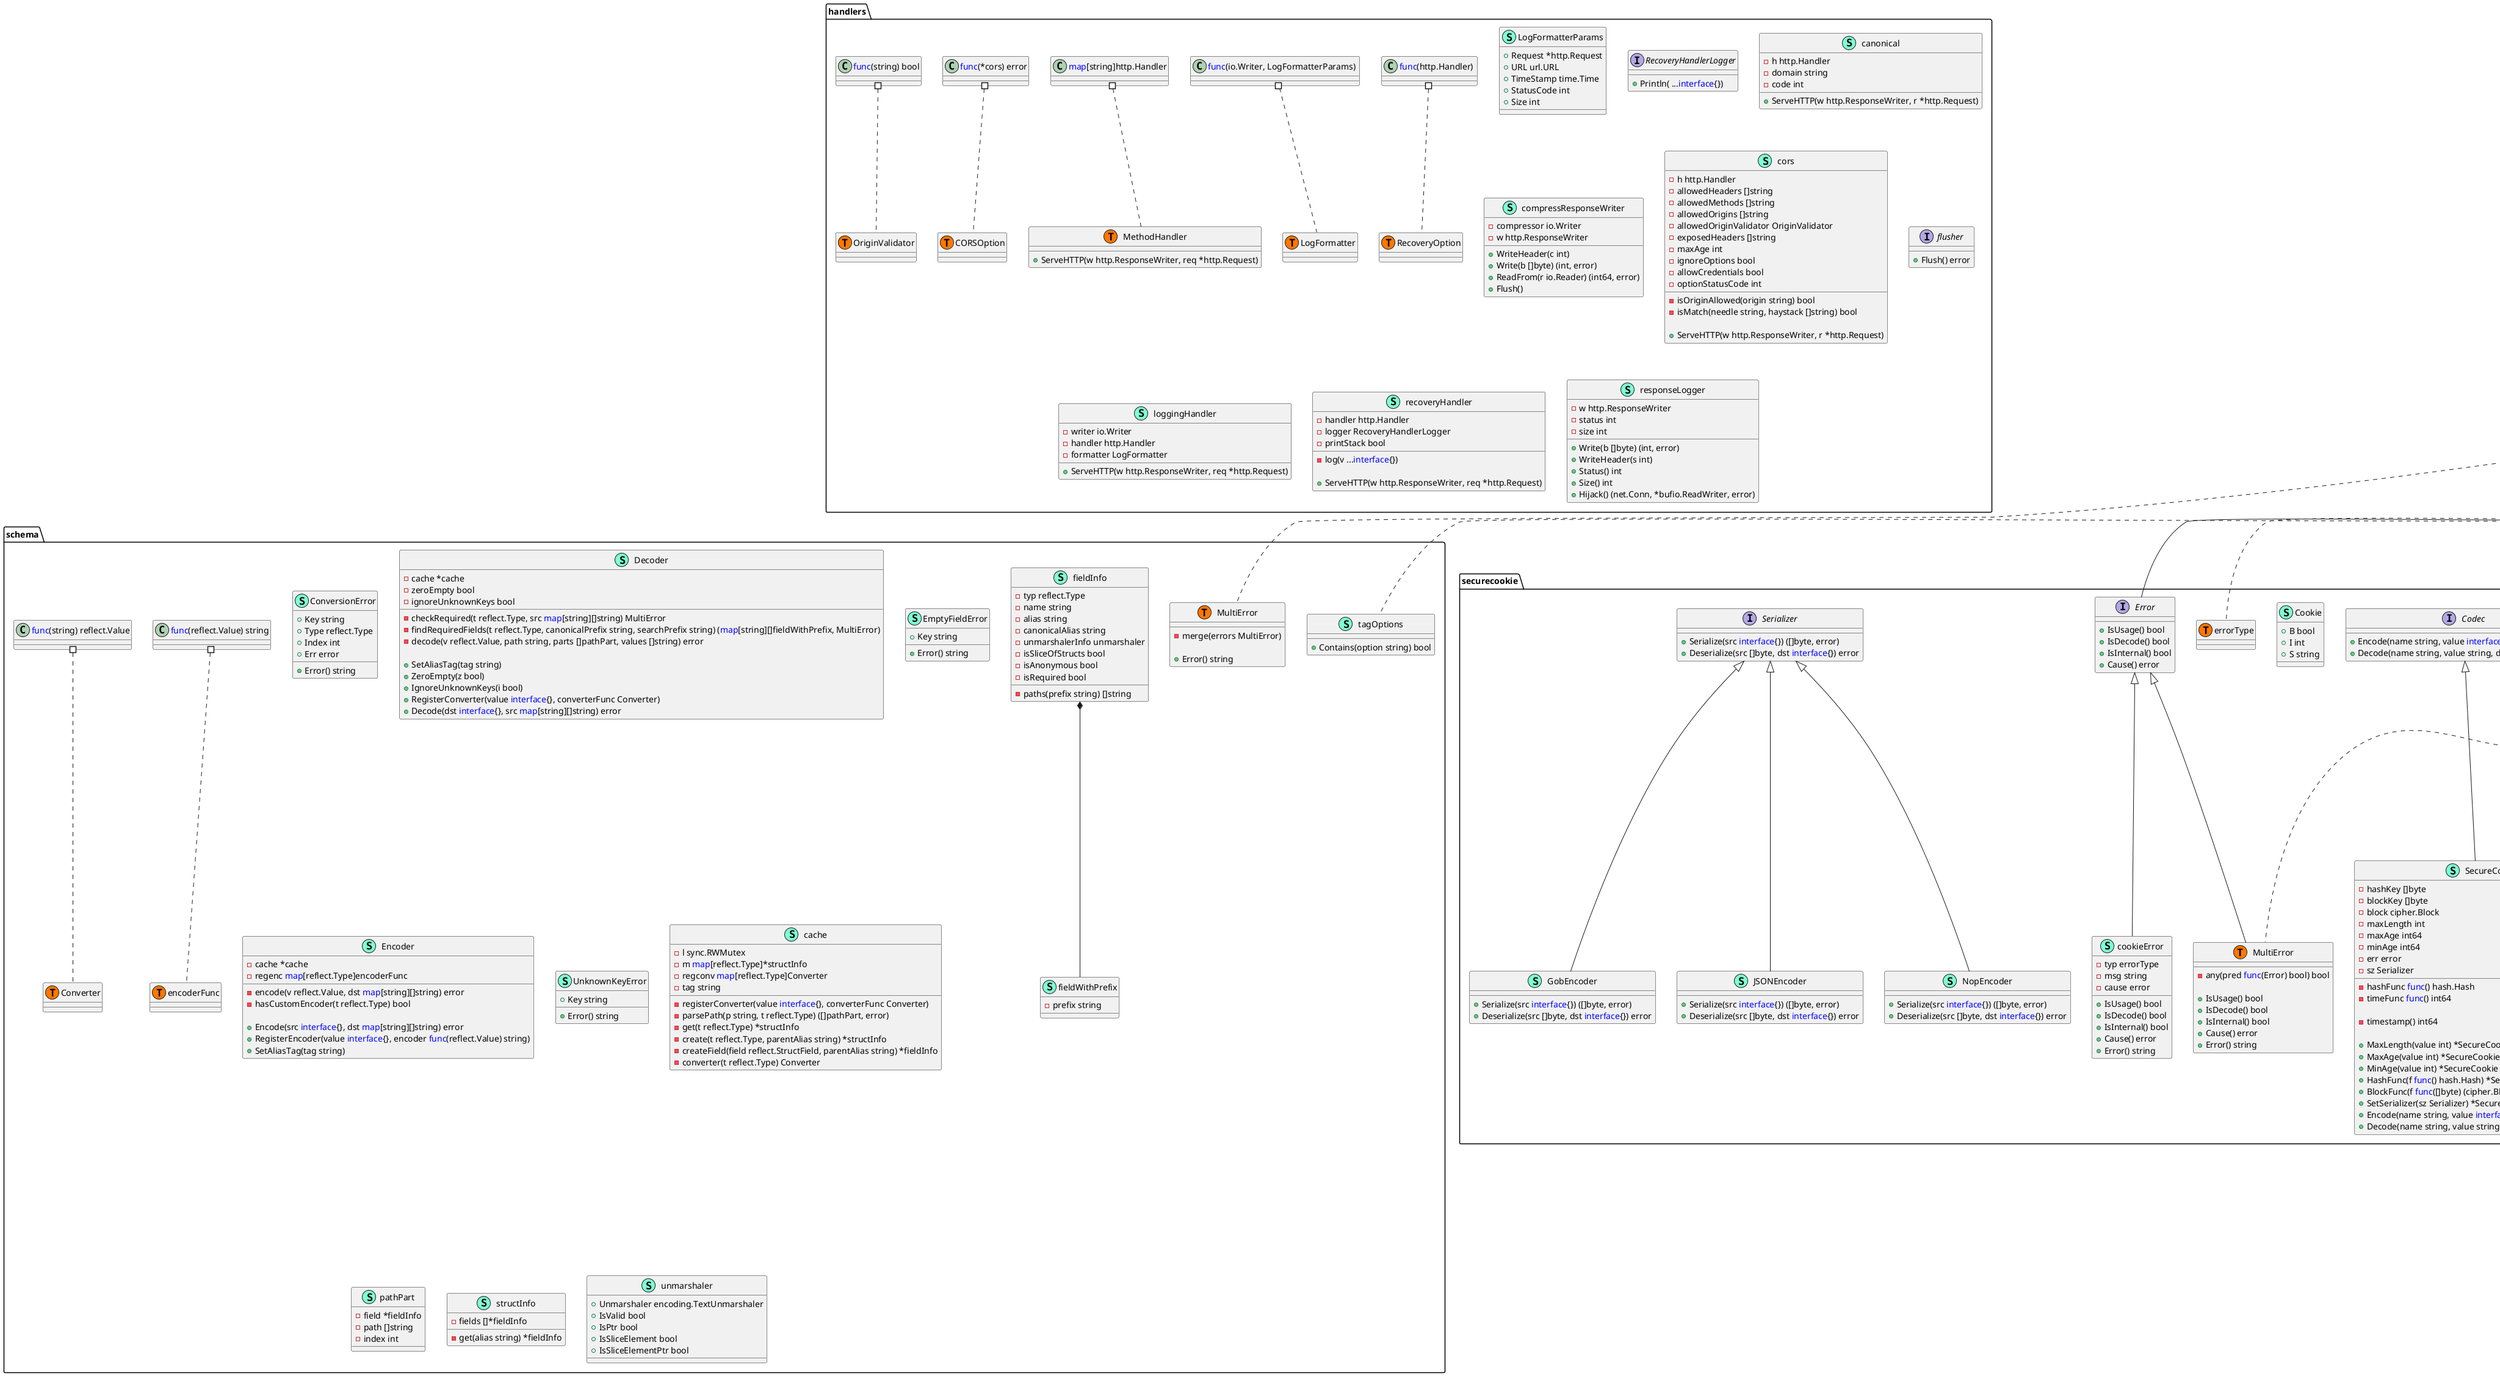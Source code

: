 @startuml
namespace handlers {
    class LogFormatterParams << (S,Aquamarine) >> {
        + Request *http.Request
        + URL url.URL
        + TimeStamp time.Time
        + StatusCode int
        + Size int

    }
    class MethodHandler << (S,Aquamarine) >> {
        + ServeHTTP(w http.ResponseWriter, req *http.Request) 

    }
    interface RecoveryHandlerLogger  {
        + Println( ...<font color=blue>interface</font>{}) 

    }
    class canonical << (S,Aquamarine) >> {
        - h http.Handler
        - domain string
        - code int

        + ServeHTTP(w http.ResponseWriter, r *http.Request) 

    }
    class compressResponseWriter << (S,Aquamarine) >> {
        - compressor io.Writer
        - w http.ResponseWriter

        + WriteHeader(c int) 
        + Write(b []byte) (int, error)
        + ReadFrom(r io.Reader) (int64, error)
        + Flush() 

    }
    class cors << (S,Aquamarine) >> {
        - h http.Handler
        - allowedHeaders []string
        - allowedMethods []string
        - allowedOrigins []string
        - allowedOriginValidator OriginValidator
        - exposedHeaders []string
        - maxAge int
        - ignoreOptions bool
        - allowCredentials bool
        - optionStatusCode int

        - isOriginAllowed(origin string) bool
        - isMatch(needle string, haystack []string) bool

        + ServeHTTP(w http.ResponseWriter, r *http.Request) 

    }
    interface flusher  {
        + Flush() error

    }
    class handlers.CORSOption << (T, #FF7700) >>  {
    }
    class handlers.LogFormatter << (T, #FF7700) >>  {
    }
    class handlers.MethodHandler << (T, #FF7700) >>  {
    }
    class handlers.OriginValidator << (T, #FF7700) >>  {
    }
    class handlers.RecoveryOption << (T, #FF7700) >>  {
    }
    class loggingHandler << (S,Aquamarine) >> {
        - writer io.Writer
        - handler http.Handler
        - formatter LogFormatter

        + ServeHTTP(w http.ResponseWriter, req *http.Request) 

    }
    class recoveryHandler << (S,Aquamarine) >> {
        - handler http.Handler
        - logger RecoveryHandlerLogger
        - printStack bool

        - log(v ...<font color=blue>interface</font>{}) 

        + ServeHTTP(w http.ResponseWriter, req *http.Request) 

    }
    class responseLogger << (S,Aquamarine) >> {
        - w http.ResponseWriter
        - status int
        - size int

        + Write(b []byte) (int, error)
        + WriteHeader(s int) 
        + Status() int
        + Size() int
        + Hijack() (net.Conn, *bufio.ReadWriter, error)

    }
    class "<font color=blue>func</font>(http.Handler) " as fontcolorbluefuncfonthttpHandler {
        'This class was created so that we can correctly have an alias pointing to this name. Since it contains dots that can break namespaces
    }
    class "<font color=blue>func</font>(io.Writer, LogFormatterParams) " as fontcolorbluefuncfontioWriterLogFormatterParams {
        'This class was created so that we can correctly have an alias pointing to this name. Since it contains dots that can break namespaces
    }
    class "<font color=blue>map</font>[string]http.Handler" as fontcolorbluemapfontstringhttpHandler {
        'This class was created so that we can correctly have an alias pointing to this name. Since it contains dots that can break namespaces
    }
}


namespace mux {
    class MatcherFunc << (S,Aquamarine) >> {
        + Match(r *http.Request, match *RouteMatch) bool

    }
    class MiddlewareFunc << (S,Aquamarine) >> {
        + Middleware(handler http.Handler) http.Handler

    }
    class Route << (S,Aquamarine) >> {
        - handler http.Handler
        - buildOnly bool
        - name string
        - err error
        - namedRoutes <font color=blue>map</font>[string]*Route

        - addMatcher(m matcher) *Route
        - addRegexpMatcher(tpl string, typ regexpType) error
        - prepareVars(pairs ...string) (<font color=blue>map</font>[string]string, error)
        - buildVars(m <font color=blue>map</font>[string]string) <font color=blue>map</font>[string]string

        + SkipClean() bool
        + Match(req *http.Request, match *RouteMatch) bool
        + GetError() error
        + BuildOnly() *Route
        + Handler(handler http.Handler) *Route
        + HandlerFunc(f <font color=blue>func</font>(http.ResponseWriter, *http.Request) ) *Route
        + GetHandler() http.Handler
        + Name(name string) *Route
        + GetName() string
        + Headers(pairs ...string) *Route
        + HeadersRegexp(pairs ...string) *Route
        + Host(tpl string) *Route
        + MatcherFunc(f MatcherFunc) *Route
        + Methods(methods ...string) *Route
        + Path(tpl string) *Route
        + PathPrefix(tpl string) *Route
        + Queries(pairs ...string) *Route
        + Schemes(schemes ...string) *Route
        + BuildVarsFunc(f BuildVarsFunc) *Route
        + Subrouter() *Router
        + URL(pairs ...string) (*url.URL, error)
        + URLHost(pairs ...string) (*url.URL, error)
        + URLPath(pairs ...string) (*url.URL, error)
        + GetPathTemplate() (string, error)
        + GetPathRegexp() (string, error)
        + GetQueriesRegexp() ([]string, error)
        + GetQueriesTemplates() ([]string, error)
        + GetMethods() ([]string, error)
        + GetHostTemplate() (string, error)

    }
    class RouteMatch << (S,Aquamarine) >> {
        + Route *Route
        + Handler http.Handler
        + Vars <font color=blue>map</font>[string]string
        + MatchErr error

    }
    class Router << (S,Aquamarine) >> {
        - routes []*Route
        - namedRoutes <font color=blue>map</font>[string]*Route
        - middlewares []middleware

        + NotFoundHandler http.Handler
        + MethodNotAllowedHandler http.Handler
        + KeepContext bool

        - useInterface(mw middleware) 
        - walk(walkFn WalkFunc, ancestors []*Route) error

        + Use(mwf ...MiddlewareFunc) 
        + Match(req *http.Request, match *RouteMatch) bool
        + ServeHTTP(w http.ResponseWriter, req *http.Request) 
        + Get(name string) *Route
        + GetRoute(name string) *Route
        + StrictSlash(value bool) *Router
        + SkipClean(value bool) *Router
        + UseEncodedPath() *Router
        + NewRoute() *Route
        + Name(name string) *Route
        + Handle(path string, handler http.Handler) *Route
        + HandleFunc(path string, f <font color=blue>func</font>(http.ResponseWriter, *http.Request) ) *Route
        + Headers(pairs ...string) *Route
        + Host(tpl string) *Route
        + MatcherFunc(f MatcherFunc) *Route
        + Methods(methods ...string) *Route
        + Path(tpl string) *Route
        + PathPrefix(tpl string) *Route
        + Queries(pairs ...string) *Route
        + Schemes(schemes ...string) *Route
        + BuildVarsFunc(f BuildVarsFunc) *Route
        + Walk(walkFn WalkFunc) error

    }
    class headerMatcher << (S,Aquamarine) >> {
        + Match(r *http.Request, match *RouteMatch) bool

    }
    class headerRegexMatcher << (S,Aquamarine) >> {
        + Match(r *http.Request, match *RouteMatch) bool

    }
    interface matcher  {
        + Match( *http.Request,  *RouteMatch) bool

    }
    class methodMatcher << (S,Aquamarine) >> {
        + Match(r *http.Request, match *RouteMatch) bool

    }
    interface middleware  {
        + Middleware(handler http.Handler) http.Handler

    }
    class mux.BuildVarsFunc << (T, #FF7700) >>  {
    }
    class mux.MatcherFunc << (T, #FF7700) >>  {
    }
    class mux.MiddlewareFunc << (T, #FF7700) >>  {
    }
    class mux.WalkFunc << (T, #FF7700) >>  {
    }
    class mux.contextKey << (T, #FF7700) >>  {
    }
    class mux.headerMatcher << (T, #FF7700) >>  {
    }
    class mux.headerRegexMatcher << (T, #FF7700) >>  {
    }
    class mux.methodMatcher << (T, #FF7700) >>  {
    }
    class mux.regexpType << (T, #FF7700) >>  {
    }
    class mux.schemeMatcher << (T, #FF7700) >>  {
    }
    class routeConf << (S,Aquamarine) >> {
        - useEncodedPath bool
        - strictSlash bool
        - skipClean bool
        - regexp routeRegexpGroup
        - matchers []matcher
        - buildScheme string
        - buildVarsFunc BuildVarsFunc

    }
    class routeRegexp << (S,Aquamarine) >> {
        - template string
        - regexpType regexpType
        - options routeRegexpOptions
        - regexp *regexp.Regexp
        - reverse string
        - varsN []string
        - varsR []*regexp.Regexp
        - wildcardHostPort bool

        - url(values <font color=blue>map</font>[string]string) (string, error)
        - getURLQuery(req *http.Request) string
        - matchQueryString(req *http.Request) bool

        + Match(req *http.Request, match *RouteMatch) bool

    }
    class routeRegexpGroup << (S,Aquamarine) >> {
        - host *routeRegexp
        - path *routeRegexp
        - queries []*routeRegexp

        - setMatch(req *http.Request, m *RouteMatch, r *Route) 

    }
    class routeRegexpOptions << (S,Aquamarine) >> {
        - strictSlash bool
        - useEncodedPath bool

    }
    class schemeMatcher << (S,Aquamarine) >> {
        + Match(r *http.Request, match *RouteMatch) bool

    }
    class "<font color=blue>func</font>(http.Handler) http.Handler" as fontcolorbluefuncfonthttpHandlerhttpHandler {
        'This class was created so that we can correctly have an alias pointing to this name. Since it contains dots that can break namespaces
    }
    class "<font color=blue>func</font>(*http.Request, *RouteMatch) bool" as fontcolorbluefuncfonthttpRequestRouteMatchbool {
        'This class was created so that we can correctly have an alias pointing to this name. Since it contains dots that can break namespaces
    }
    class "<font color=blue>map</font>[string]*regexp.Regexp" as fontcolorbluemapfontstringregexpRegexp {
        'This class was created so that we can correctly have an alias pointing to this name. Since it contains dots that can break namespaces
    }
}
"mux.routeConf" *-- "mux.Route"
"mux.routeConf" *-- "mux.Router"

"mux.matcher" <|-- "mux.MatcherFunc"
"mux.middleware" <|-- "mux.MiddlewareFunc"
"mux.matcher" <|-- "mux.Route"
"mux.matcher" <|-- "mux.Router"
"mux.matcher" <|-- "mux.headerMatcher"
"mux.matcher" <|-- "mux.headerRegexMatcher"
"mux.matcher" <|-- "mux.methodMatcher"
"mux.matcher" <|-- "mux.routeRegexp"
"mux.matcher" <|-- "mux.schemeMatcher"

namespace schema {
    class ConversionError << (S,Aquamarine) >> {
        + Key string
        + Type reflect.Type
        + Index int
        + Err error

        + Error() string

    }
    class Decoder << (S,Aquamarine) >> {
        - cache *cache
        - zeroEmpty bool
        - ignoreUnknownKeys bool

        - checkRequired(t reflect.Type, src <font color=blue>map</font>[string][]string) MultiError
        - findRequiredFields(t reflect.Type, canonicalPrefix string, searchPrefix string) (<font color=blue>map</font>[string][]fieldWithPrefix, MultiError)
        - decode(v reflect.Value, path string, parts []pathPart, values []string) error

        + SetAliasTag(tag string) 
        + ZeroEmpty(z bool) 
        + IgnoreUnknownKeys(i bool) 
        + RegisterConverter(value <font color=blue>interface</font>{}, converterFunc Converter) 
        + Decode(dst <font color=blue>interface</font>{}, src <font color=blue>map</font>[string][]string) error

    }
    class EmptyFieldError << (S,Aquamarine) >> {
        + Key string

        + Error() string

    }
    class Encoder << (S,Aquamarine) >> {
        - cache *cache
        - regenc <font color=blue>map</font>[reflect.Type]encoderFunc

        - encode(v reflect.Value, dst <font color=blue>map</font>[string][]string) error
        - hasCustomEncoder(t reflect.Type) bool

        + Encode(src <font color=blue>interface</font>{}, dst <font color=blue>map</font>[string][]string) error
        + RegisterEncoder(value <font color=blue>interface</font>{}, encoder <font color=blue>func</font>(reflect.Value) string) 
        + SetAliasTag(tag string) 

    }
    class MultiError << (S,Aquamarine) >> {
        - merge(errors MultiError) 

        + Error() string

    }
    class UnknownKeyError << (S,Aquamarine) >> {
        + Key string

        + Error() string

    }
    class cache << (S,Aquamarine) >> {
        - l sync.RWMutex
        - m <font color=blue>map</font>[reflect.Type]*structInfo
        - regconv <font color=blue>map</font>[reflect.Type]Converter
        - tag string

        - registerConverter(value <font color=blue>interface</font>{}, converterFunc Converter) 
        - parsePath(p string, t reflect.Type) ([]pathPart, error)
        - get(t reflect.Type) *structInfo
        - create(t reflect.Type, parentAlias string) *structInfo
        - createField(field reflect.StructField, parentAlias string) *fieldInfo
        - converter(t reflect.Type) Converter

    }
    class fieldInfo << (S,Aquamarine) >> {
        - typ reflect.Type
        - name string
        - alias string
        - canonicalAlias string
        - unmarshalerInfo unmarshaler
        - isSliceOfStructs bool
        - isAnonymous bool
        - isRequired bool

        - paths(prefix string) []string

    }
    class fieldWithPrefix << (S,Aquamarine) >> {
        - prefix string

    }
    class pathPart << (S,Aquamarine) >> {
        - field *fieldInfo
        - path []string
        - index int

    }
    class schema.Converter << (T, #FF7700) >>  {
    }
    class schema.MultiError << (T, #FF7700) >>  {
    }
    class schema.encoderFunc << (T, #FF7700) >>  {
    }
    class schema.tagOptions << (T, #FF7700) >>  {
    }
    class structInfo << (S,Aquamarine) >> {
        - fields []*fieldInfo

        - get(alias string) *fieldInfo

    }
    class tagOptions << (S,Aquamarine) >> {
        + Contains(option string) bool

    }
    class unmarshaler << (S,Aquamarine) >> {
        + Unmarshaler encoding.TextUnmarshaler
        + IsValid bool
        + IsPtr bool
        + IsSliceElement bool
        + IsSliceElementPtr bool

    }
    class "<font color=blue>func</font>(reflect.Value) string" as fontcolorbluefuncfontreflectValuestring {
        'This class was created so that we can correctly have an alias pointing to this name. Since it contains dots that can break namespaces
    }
    class "<font color=blue>func</font>(string) reflect.Value" as fontcolorbluefuncfontstringreflectValue {
        'This class was created so that we can correctly have an alias pointing to this name. Since it contains dots that can break namespaces
    }
}
"schema.fieldInfo" *-- "schema.fieldWithPrefix"


namespace securecookie {
    interface Codec  {
        + Encode(name string, value <font color=blue>interface</font>{}) (string, error)
        + Decode(name string, value string, dst <font color=blue>interface</font>{}) error

    }
    class Cookie << (S,Aquamarine) >> {
        + B bool
        + I int
        + S string

    }
    interface Error  {
        + IsUsage() bool
        + IsDecode() bool
        + IsInternal() bool
        + Cause() error

    }
    class GobEncoder << (S,Aquamarine) >> {
        + Serialize(src <font color=blue>interface</font>{}) ([]byte, error)
        + Deserialize(src []byte, dst <font color=blue>interface</font>{}) error

    }
    class JSONEncoder << (S,Aquamarine) >> {
        + Serialize(src <font color=blue>interface</font>{}) ([]byte, error)
        + Deserialize(src []byte, dst <font color=blue>interface</font>{}) error

    }
    class MultiError << (S,Aquamarine) >> {
        - any(pred <font color=blue>func</font>(Error) bool) bool

        + IsUsage() bool
        + IsDecode() bool
        + IsInternal() bool
        + Cause() error
        + Error() string

    }
    class NopEncoder << (S,Aquamarine) >> {
        + Serialize(src <font color=blue>interface</font>{}) ([]byte, error)
        + Deserialize(src []byte, dst <font color=blue>interface</font>{}) error

    }
    class SecureCookie << (S,Aquamarine) >> {
        - hashKey []byte
        - hashFunc <font color=blue>func</font>() hash.Hash
        - blockKey []byte
        - block cipher.Block
        - maxLength int
        - maxAge int64
        - minAge int64
        - err error
        - sz Serializer
        - timeFunc <font color=blue>func</font>() int64

        - timestamp() int64

        + MaxLength(value int) *SecureCookie
        + MaxAge(value int) *SecureCookie
        + MinAge(value int) *SecureCookie
        + HashFunc(f <font color=blue>func</font>() hash.Hash) *SecureCookie
        + BlockFunc(f <font color=blue>func</font>([]byte) (cipher.Block, error)) *SecureCookie
        + SetSerializer(sz Serializer) *SecureCookie
        + Encode(name string, value <font color=blue>interface</font>{}) (string, error)
        + Decode(name string, value string, dst <font color=blue>interface</font>{}) error

    }
    interface Serializer  {
        + Serialize(src <font color=blue>interface</font>{}) ([]byte, error)
        + Deserialize(src []byte, dst <font color=blue>interface</font>{}) error

    }
    class cookieError << (S,Aquamarine) >> {
        - typ errorType
        - msg string
        - cause error

        + IsUsage() bool
        + IsDecode() bool
        + IsInternal() bool
        + Cause() error
        + Error() string

    }
    class securecookie.MultiError << (T, #FF7700) >>  {
    }
    class securecookie.errorType << (T, #FF7700) >>  {
    }
}
"__builtin__.error" *-- "securecookie.Error"

"securecookie.Serializer" <|-- "securecookie.GobEncoder"
"securecookie.Serializer" <|-- "securecookie.JSONEncoder"
"securecookie.Error" <|-- "securecookie.MultiError"
"securecookie.Serializer" <|-- "securecookie.NopEncoder"
"securecookie.Codec" <|-- "securecookie.SecureCookie"
"securecookie.Error" <|-- "securecookie.cookieError"

namespace sessions {
    class CookieStore << (S,Aquamarine) >> {
        + Codecs []securecookie.Codec
        + Options *Options

        + Get(r *http.Request, name string) (*Session, error)
        + New(r *http.Request, name string) (*Session, error)
        + Save(r *http.Request, w http.ResponseWriter, session *Session) error
        + MaxAge(age int) 

    }
    class FilesystemStore << (S,Aquamarine) >> {
        - path string

        + Codecs []securecookie.Codec
        + Options *Options

        - save(session *Session) error
        - load(session *Session) error
        - erase(session *Session) error

        + MaxLength(l int) 
        + Get(r *http.Request, name string) (*Session, error)
        + New(r *http.Request, name string) (*Session, error)
        + Save(r *http.Request, w http.ResponseWriter, session *Session) error
        + MaxAge(age int) 

    }
    class MultiError << (S,Aquamarine) >> {
        + Error() string

    }
    class Options << (S,Aquamarine) >> {
        + Path string
        + Domain string
        + MaxAge int
        + Secure bool
        + HttpOnly bool
        + Path string
        + Domain string
        + MaxAge int
        + Secure bool
        + HttpOnly bool
        + SameSite http.SameSite

    }
    class Registry << (S,Aquamarine) >> {
        - request *http.Request
        - sessions <font color=blue>map</font>[string]sessionInfo

        + Get(store Store, name string) (*Session, error)
        + Save(w http.ResponseWriter) error

    }
    class Session << (S,Aquamarine) >> {
        - store Store
        - name string

        + ID string
        + Values <font color=blue>map</font>[<font color=blue>interface</font>{}]<font color=blue>interface</font>{}
        + Options *Options
        + IsNew bool

        + Flashes(vars ...string) []<font color=blue>interface</font>{}
        + AddFlash(value <font color=blue>interface</font>{}, vars ...string) 
        + Save(r *http.Request, w http.ResponseWriter) error
        + Name() string
        + Store() Store

    }
    interface Store  {
        + Get(r *http.Request, name string) (*Session, error)
        + New(r *http.Request, name string) (*Session, error)
        + Save(r *http.Request, w http.ResponseWriter, s *Session) error

    }
    class sessionInfo << (S,Aquamarine) >> {
        - s *Session
        - e error

    }
    class sessions.MultiError << (T, #FF7700) >>  {
    }
    class sessions.contextKey << (T, #FF7700) >>  {
    }
}

"sessions.Store" <|-- "sessions.CookieStore"
"sessions.Store" <|-- "sessions.FilesystemStore"

"__builtin__.<font color=blue>map</font>[string]error" #.. "schema.MultiError"
"__builtin__.<font color=blue>map</font>[string]string" #.. "mux.headerMatcher"
"__builtin__.[]error" #.. "securecookie.MultiError"
"__builtin__.[]error" #.. "sessions.MultiError"
"__builtin__.[]string" #.. "mux.methodMatcher"
"__builtin__.[]string" #.. "mux.schemeMatcher"
"__builtin__.[]string" #.. "schema.tagOptions"
"__builtin__.int" #.. "mux.contextKey"
"__builtin__.int" #.. "mux.regexpType"
"__builtin__.int" #.. "securecookie.errorType"
"__builtin__.int" #.. "sessions.contextKey"
"handlers.<font color=blue>func</font>(*cors) error" #.. "handlers.CORSOption"
"handlers.fontcolorbluefuncfonthttpHandler" #.. "handlers.RecoveryOption"
"handlers.fontcolorbluefuncfontioWriterLogFormatterParams" #.. "handlers.LogFormatter"
"handlers.<font color=blue>func</font>(string) bool" #.. "handlers.OriginValidator"
"handlers.fontcolorbluemapfontstringhttpHandler" #.. "handlers.MethodHandler"
"mux.<font color=blue>func</font>(*Route, *Router, []*Route) error" #.. "mux.WalkFunc"
"mux.fontcolorbluefuncfonthttpRequestRouteMatchbool" #.. "mux.MatcherFunc"
"mux.<font color=blue>func</font>(<font color=blue>map</font>[string]string) <font color=blue>map</font>[string]string" #.. "mux.BuildVarsFunc"
"mux.fontcolorbluefuncfonthttpHandlerhttpHandler" #.. "mux.MiddlewareFunc"
"mux.fontcolorbluemapfontstringregexpRegexp" #.. "mux.headerRegexMatcher"
"schema.fontcolorbluefuncfontreflectValuestring" #.. "schema.encoderFunc"
"schema.fontcolorbluefuncfontstringreflectValue" #.. "schema.Converter"
@enduml

